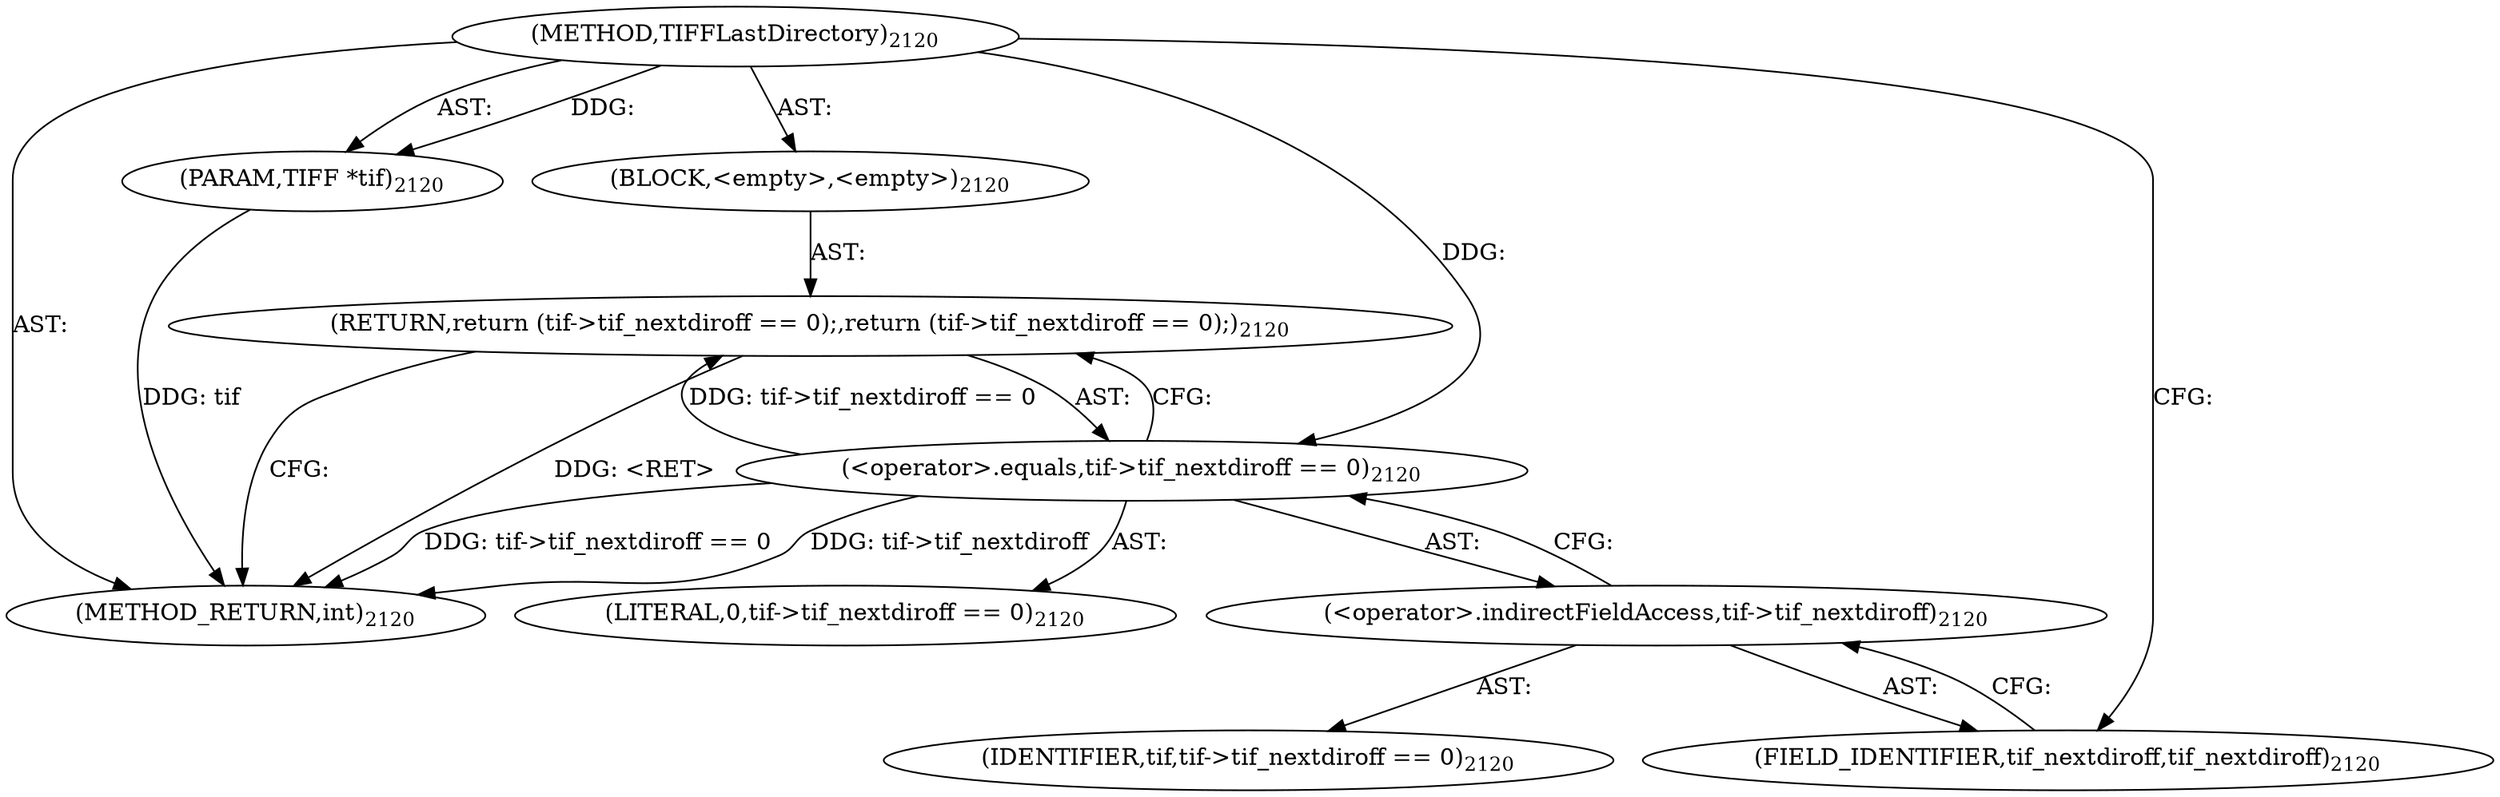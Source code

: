 digraph "TIFFLastDirectory" {  
"44844" [label = <(METHOD,TIFFLastDirectory)<SUB>2120</SUB>> ]
"44845" [label = <(PARAM,TIFF *tif)<SUB>2120</SUB>> ]
"44846" [label = <(BLOCK,&lt;empty&gt;,&lt;empty&gt;)<SUB>2120</SUB>> ]
"44847" [label = <(RETURN,return (tif-&gt;tif_nextdiroff == 0);,return (tif-&gt;tif_nextdiroff == 0);)<SUB>2120</SUB>> ]
"44848" [label = <(&lt;operator&gt;.equals,tif-&gt;tif_nextdiroff == 0)<SUB>2120</SUB>> ]
"44849" [label = <(&lt;operator&gt;.indirectFieldAccess,tif-&gt;tif_nextdiroff)<SUB>2120</SUB>> ]
"44850" [label = <(IDENTIFIER,tif,tif-&gt;tif_nextdiroff == 0)<SUB>2120</SUB>> ]
"44851" [label = <(FIELD_IDENTIFIER,tif_nextdiroff,tif_nextdiroff)<SUB>2120</SUB>> ]
"44852" [label = <(LITERAL,0,tif-&gt;tif_nextdiroff == 0)<SUB>2120</SUB>> ]
"44853" [label = <(METHOD_RETURN,int)<SUB>2120</SUB>> ]
  "44844" -> "44845"  [ label = "AST: "] 
  "44844" -> "44846"  [ label = "AST: "] 
  "44844" -> "44853"  [ label = "AST: "] 
  "44846" -> "44847"  [ label = "AST: "] 
  "44847" -> "44848"  [ label = "AST: "] 
  "44848" -> "44849"  [ label = "AST: "] 
  "44848" -> "44852"  [ label = "AST: "] 
  "44849" -> "44850"  [ label = "AST: "] 
  "44849" -> "44851"  [ label = "AST: "] 
  "44847" -> "44853"  [ label = "CFG: "] 
  "44848" -> "44847"  [ label = "CFG: "] 
  "44849" -> "44848"  [ label = "CFG: "] 
  "44851" -> "44849"  [ label = "CFG: "] 
  "44844" -> "44851"  [ label = "CFG: "] 
  "44847" -> "44853"  [ label = "DDG: &lt;RET&gt;"] 
  "44845" -> "44853"  [ label = "DDG: tif"] 
  "44848" -> "44853"  [ label = "DDG: tif-&gt;tif_nextdiroff"] 
  "44848" -> "44853"  [ label = "DDG: tif-&gt;tif_nextdiroff == 0"] 
  "44844" -> "44845"  [ label = "DDG: "] 
  "44848" -> "44847"  [ label = "DDG: tif-&gt;tif_nextdiroff == 0"] 
  "44844" -> "44848"  [ label = "DDG: "] 
}
